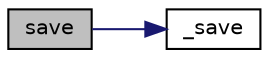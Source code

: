 digraph "save"
{
  edge [fontname="Helvetica",fontsize="10",labelfontname="Helvetica",labelfontsize="10"];
  node [fontname="Helvetica",fontsize="10",shape=record];
  rankdir="LR";
  Node1 [label="save",height=0.2,width=0.4,color="black", fillcolor="grey75", style="filled" fontcolor="black"];
  Node1 -> Node2 [color="midnightblue",fontsize="10",style="solid",fontname="Helvetica"];
  Node2 [label="_save",height=0.2,width=0.4,color="black", fillcolor="white", style="filled",URL="$classorg_1_1smallfoot_1_1vw4_1_1VirtualWisdom4ClientTool.html#a36a7decd28b5e191bfe43c5562462785",tooltip="Save the current XML Document to a new file. "];
}
